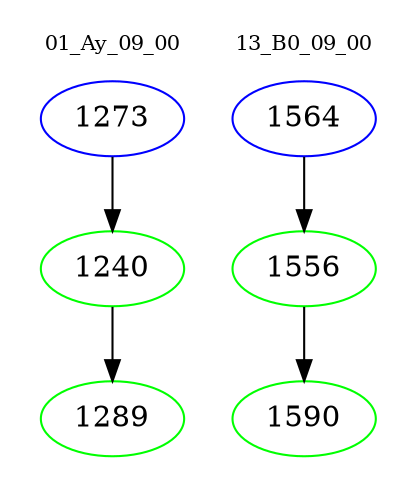 digraph{
subgraph cluster_0 {
color = white
label = "01_Ay_09_00";
fontsize=10;
T0_1273 [label="1273", color="blue"]
T0_1273 -> T0_1240 [color="black"]
T0_1240 [label="1240", color="green"]
T0_1240 -> T0_1289 [color="black"]
T0_1289 [label="1289", color="green"]
}
subgraph cluster_1 {
color = white
label = "13_B0_09_00";
fontsize=10;
T1_1564 [label="1564", color="blue"]
T1_1564 -> T1_1556 [color="black"]
T1_1556 [label="1556", color="green"]
T1_1556 -> T1_1590 [color="black"]
T1_1590 [label="1590", color="green"]
}
}
